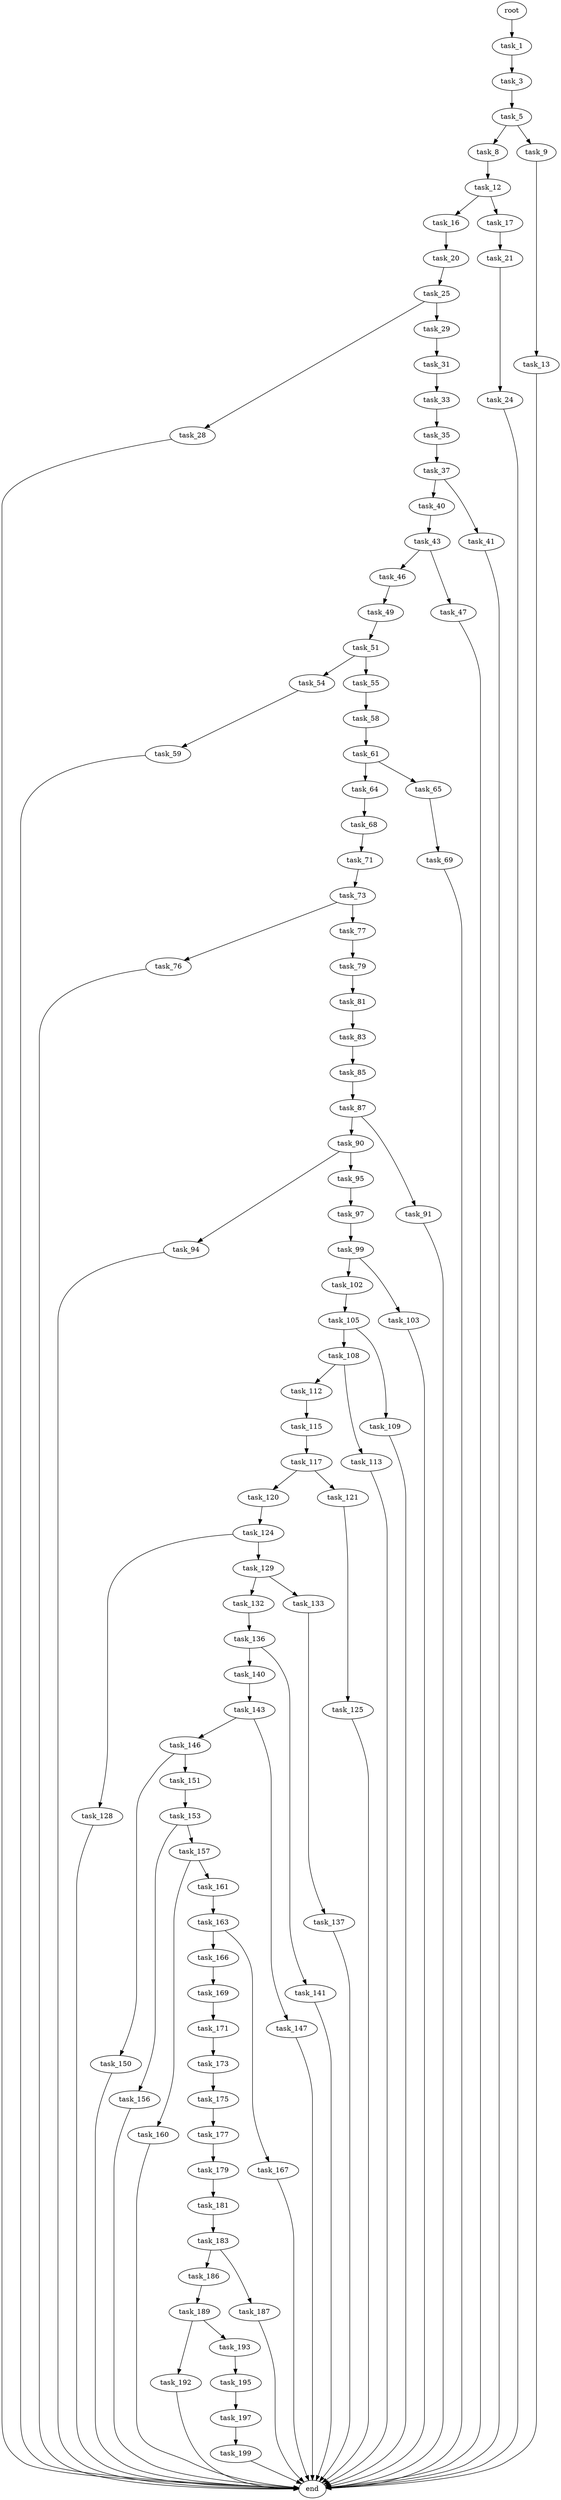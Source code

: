 digraph G {
  root [size="0.000000"];
  task_1 [size="9117696228.000000"];
  task_3 [size="20020234967.000000"];
  task_5 [size="28991029248.000000"];
  task_8 [size="8019679261.000000"];
  task_9 [size="3754302832.000000"];
  task_12 [size="4541158400.000000"];
  task_13 [size="1073741824000.000000"];
  task_16 [size="41356637020.000000"];
  task_17 [size="32239732606.000000"];
  end [size="0.000000"];
  task_20 [size="68719476736.000000"];
  task_21 [size="3493479152.000000"];
  task_25 [size="45510596791.000000"];
  task_24 [size="782757789696.000000"];
  task_28 [size="29009957616.000000"];
  task_29 [size="15737351555.000000"];
  task_31 [size="1570417701.000000"];
  task_33 [size="263628923637.000000"];
  task_35 [size="231928233984.000000"];
  task_37 [size="368293445632.000000"];
  task_40 [size="94773732549.000000"];
  task_41 [size="368293445632.000000"];
  task_43 [size="562089130.000000"];
  task_46 [size="360807424669.000000"];
  task_47 [size="529052450212.000000"];
  task_49 [size="271659739032.000000"];
  task_51 [size="1003057359.000000"];
  task_54 [size="8510228241.000000"];
  task_55 [size="231928233984.000000"];
  task_59 [size="71595306769.000000"];
  task_58 [size="231928233984.000000"];
  task_61 [size="68719476736.000000"];
  task_64 [size="51460350819.000000"];
  task_65 [size="1073741824000.000000"];
  task_68 [size="8700808308.000000"];
  task_69 [size="1073741824000.000000"];
  task_71 [size="368293445632.000000"];
  task_73 [size="607712087268.000000"];
  task_76 [size="1021565499858.000000"];
  task_77 [size="28991029248.000000"];
  task_79 [size="439200064125.000000"];
  task_81 [size="549755813888.000000"];
  task_83 [size="52731104919.000000"];
  task_85 [size="28991029248.000000"];
  task_87 [size="9703612791.000000"];
  task_90 [size="10621251655.000000"];
  task_91 [size="134217728000.000000"];
  task_94 [size="4368183287.000000"];
  task_95 [size="14470864645.000000"];
  task_97 [size="163257159684.000000"];
  task_99 [size="20006890543.000000"];
  task_102 [size="1034949988311.000000"];
  task_103 [size="68719476736.000000"];
  task_105 [size="27776951220.000000"];
  task_108 [size="28745797878.000000"];
  task_109 [size="115727052272.000000"];
  task_112 [size="368293445632.000000"];
  task_113 [size="186006177024.000000"];
  task_115 [size="134217728000.000000"];
  task_117 [size="393858128230.000000"];
  task_120 [size="38867371103.000000"];
  task_121 [size="644040878.000000"];
  task_124 [size="68719476736.000000"];
  task_125 [size="1717273559.000000"];
  task_128 [size="678056213848.000000"];
  task_129 [size="13747501466.000000"];
  task_132 [size="782757789696.000000"];
  task_133 [size="660376699445.000000"];
  task_136 [size="28991029248.000000"];
  task_137 [size="39153667582.000000"];
  task_140 [size="2658937254.000000"];
  task_141 [size="717466271.000000"];
  task_143 [size="68719476736.000000"];
  task_146 [size="841829325168.000000"];
  task_147 [size="2499859399.000000"];
  task_150 [size="1073741824000.000000"];
  task_151 [size="11344010606.000000"];
  task_153 [size="31151284126.000000"];
  task_156 [size="26744751943.000000"];
  task_157 [size="638850100845.000000"];
  task_160 [size="124076712461.000000"];
  task_161 [size="8420405251.000000"];
  task_163 [size="2928809239.000000"];
  task_166 [size="8589934592.000000"];
  task_167 [size="5572440750.000000"];
  task_169 [size="6437828996.000000"];
  task_171 [size="782757789696.000000"];
  task_173 [size="949164402260.000000"];
  task_175 [size="1725846737.000000"];
  task_177 [size="601925478440.000000"];
  task_179 [size="624318089607.000000"];
  task_181 [size="202920073191.000000"];
  task_183 [size="32671729654.000000"];
  task_186 [size="68719476736.000000"];
  task_187 [size="54599924358.000000"];
  task_189 [size="134217728000.000000"];
  task_192 [size="39149754130.000000"];
  task_193 [size="25304076006.000000"];
  task_195 [size="17398766284.000000"];
  task_197 [size="368293445632.000000"];
  task_199 [size="7456054848.000000"];

  root -> task_1 [size="1.000000"];
  task_1 -> task_3 [size="33554432.000000"];
  task_3 -> task_5 [size="75497472.000000"];
  task_5 -> task_8 [size="75497472.000000"];
  task_5 -> task_9 [size="75497472.000000"];
  task_8 -> task_12 [size="679477248.000000"];
  task_9 -> task_13 [size="209715200.000000"];
  task_12 -> task_16 [size="209715200.000000"];
  task_12 -> task_17 [size="209715200.000000"];
  task_13 -> end [size="1.000000"];
  task_16 -> task_20 [size="33554432.000000"];
  task_17 -> task_21 [size="536870912.000000"];
  task_20 -> task_25 [size="134217728.000000"];
  task_21 -> task_24 [size="411041792.000000"];
  task_25 -> task_28 [size="33554432.000000"];
  task_25 -> task_29 [size="33554432.000000"];
  task_24 -> end [size="1.000000"];
  task_28 -> end [size="1.000000"];
  task_29 -> task_31 [size="301989888.000000"];
  task_31 -> task_33 [size="75497472.000000"];
  task_33 -> task_35 [size="209715200.000000"];
  task_35 -> task_37 [size="301989888.000000"];
  task_37 -> task_40 [size="411041792.000000"];
  task_37 -> task_41 [size="411041792.000000"];
  task_40 -> task_43 [size="75497472.000000"];
  task_41 -> end [size="1.000000"];
  task_43 -> task_46 [size="33554432.000000"];
  task_43 -> task_47 [size="33554432.000000"];
  task_46 -> task_49 [size="838860800.000000"];
  task_47 -> end [size="1.000000"];
  task_49 -> task_51 [size="301989888.000000"];
  task_51 -> task_54 [size="75497472.000000"];
  task_51 -> task_55 [size="75497472.000000"];
  task_54 -> task_59 [size="209715200.000000"];
  task_55 -> task_58 [size="301989888.000000"];
  task_59 -> end [size="1.000000"];
  task_58 -> task_61 [size="301989888.000000"];
  task_61 -> task_64 [size="134217728.000000"];
  task_61 -> task_65 [size="134217728.000000"];
  task_64 -> task_68 [size="838860800.000000"];
  task_65 -> task_69 [size="838860800.000000"];
  task_68 -> task_71 [size="411041792.000000"];
  task_69 -> end [size="1.000000"];
  task_71 -> task_73 [size="411041792.000000"];
  task_73 -> task_76 [size="536870912.000000"];
  task_73 -> task_77 [size="536870912.000000"];
  task_76 -> end [size="1.000000"];
  task_77 -> task_79 [size="75497472.000000"];
  task_79 -> task_81 [size="301989888.000000"];
  task_81 -> task_83 [size="536870912.000000"];
  task_83 -> task_85 [size="838860800.000000"];
  task_85 -> task_87 [size="75497472.000000"];
  task_87 -> task_90 [size="209715200.000000"];
  task_87 -> task_91 [size="209715200.000000"];
  task_90 -> task_94 [size="209715200.000000"];
  task_90 -> task_95 [size="209715200.000000"];
  task_91 -> end [size="1.000000"];
  task_94 -> end [size="1.000000"];
  task_95 -> task_97 [size="679477248.000000"];
  task_97 -> task_99 [size="134217728.000000"];
  task_99 -> task_102 [size="411041792.000000"];
  task_99 -> task_103 [size="411041792.000000"];
  task_102 -> task_105 [size="838860800.000000"];
  task_103 -> end [size="1.000000"];
  task_105 -> task_108 [size="536870912.000000"];
  task_105 -> task_109 [size="536870912.000000"];
  task_108 -> task_112 [size="838860800.000000"];
  task_108 -> task_113 [size="838860800.000000"];
  task_109 -> end [size="1.000000"];
  task_112 -> task_115 [size="411041792.000000"];
  task_113 -> end [size="1.000000"];
  task_115 -> task_117 [size="209715200.000000"];
  task_117 -> task_120 [size="679477248.000000"];
  task_117 -> task_121 [size="679477248.000000"];
  task_120 -> task_124 [size="679477248.000000"];
  task_121 -> task_125 [size="33554432.000000"];
  task_124 -> task_128 [size="134217728.000000"];
  task_124 -> task_129 [size="134217728.000000"];
  task_125 -> end [size="1.000000"];
  task_128 -> end [size="1.000000"];
  task_129 -> task_132 [size="33554432.000000"];
  task_129 -> task_133 [size="33554432.000000"];
  task_132 -> task_136 [size="679477248.000000"];
  task_133 -> task_137 [size="838860800.000000"];
  task_136 -> task_140 [size="75497472.000000"];
  task_136 -> task_141 [size="75497472.000000"];
  task_137 -> end [size="1.000000"];
  task_140 -> task_143 [size="134217728.000000"];
  task_141 -> end [size="1.000000"];
  task_143 -> task_146 [size="134217728.000000"];
  task_143 -> task_147 [size="134217728.000000"];
  task_146 -> task_150 [size="536870912.000000"];
  task_146 -> task_151 [size="536870912.000000"];
  task_147 -> end [size="1.000000"];
  task_150 -> end [size="1.000000"];
  task_151 -> task_153 [size="301989888.000000"];
  task_153 -> task_156 [size="536870912.000000"];
  task_153 -> task_157 [size="536870912.000000"];
  task_156 -> end [size="1.000000"];
  task_157 -> task_160 [size="679477248.000000"];
  task_157 -> task_161 [size="679477248.000000"];
  task_160 -> end [size="1.000000"];
  task_161 -> task_163 [size="411041792.000000"];
  task_163 -> task_166 [size="301989888.000000"];
  task_163 -> task_167 [size="301989888.000000"];
  task_166 -> task_169 [size="33554432.000000"];
  task_167 -> end [size="1.000000"];
  task_169 -> task_171 [size="536870912.000000"];
  task_171 -> task_173 [size="679477248.000000"];
  task_173 -> task_175 [size="679477248.000000"];
  task_175 -> task_177 [size="209715200.000000"];
  task_177 -> task_179 [size="536870912.000000"];
  task_179 -> task_181 [size="679477248.000000"];
  task_181 -> task_183 [size="679477248.000000"];
  task_183 -> task_186 [size="536870912.000000"];
  task_183 -> task_187 [size="536870912.000000"];
  task_186 -> task_189 [size="134217728.000000"];
  task_187 -> end [size="1.000000"];
  task_189 -> task_192 [size="209715200.000000"];
  task_189 -> task_193 [size="209715200.000000"];
  task_192 -> end [size="1.000000"];
  task_193 -> task_195 [size="838860800.000000"];
  task_195 -> task_197 [size="536870912.000000"];
  task_197 -> task_199 [size="411041792.000000"];
  task_199 -> end [size="1.000000"];
}
